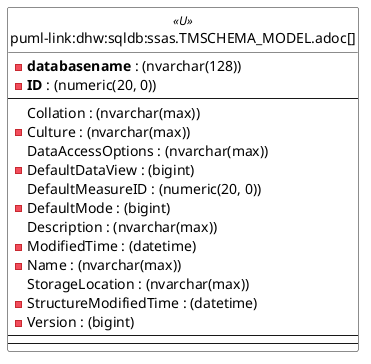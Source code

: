 @startuml
left to right direction
'top to bottom direction
hide circle
'avoide "." issues:
set namespaceSeparator none


skinparam class {
  BackgroundColor White
  BackgroundColor<<FN>> Yellow
  BackgroundColor<<FS>> Yellow
  BackgroundColor<<FT>> LightGray
  BackgroundColor<<IF>> Yellow
  BackgroundColor<<IS>> Yellow
  BackgroundColor<<P>> Aqua
  BackgroundColor<<PC>> Aqua
  BackgroundColor<<SN>> Yellow
  BackgroundColor<<SO>> SlateBlue
  BackgroundColor<<TF>> LightGray
  BackgroundColor<<TR>> Tomato
  BackgroundColor<<U>> White
  BackgroundColor<<V>> WhiteSmoke
  BackgroundColor<<X>> Aqua
  BackgroundColor<<external>> AliceBlue
}


entity "puml-link:dhw:sqldb:ssas.TMSCHEMA_MODEL.adoc[]" as ssas.TMSCHEMA_MODEL << U >> {
  - **databasename** : (nvarchar(128))
  - **ID** : (numeric(20, 0))
  --
  Collation : (nvarchar(max))
  - Culture : (nvarchar(max))
  DataAccessOptions : (nvarchar(max))
  - DefaultDataView : (bigint)
  DefaultMeasureID : (numeric(20, 0))
  - DefaultMode : (bigint)
  Description : (nvarchar(max))
  - ModifiedTime : (datetime)
  - Name : (nvarchar(max))
  StorageLocation : (nvarchar(max))
  - StructureModifiedTime : (datetime)
  - Version : (bigint)
  --
  --
}



@enduml

